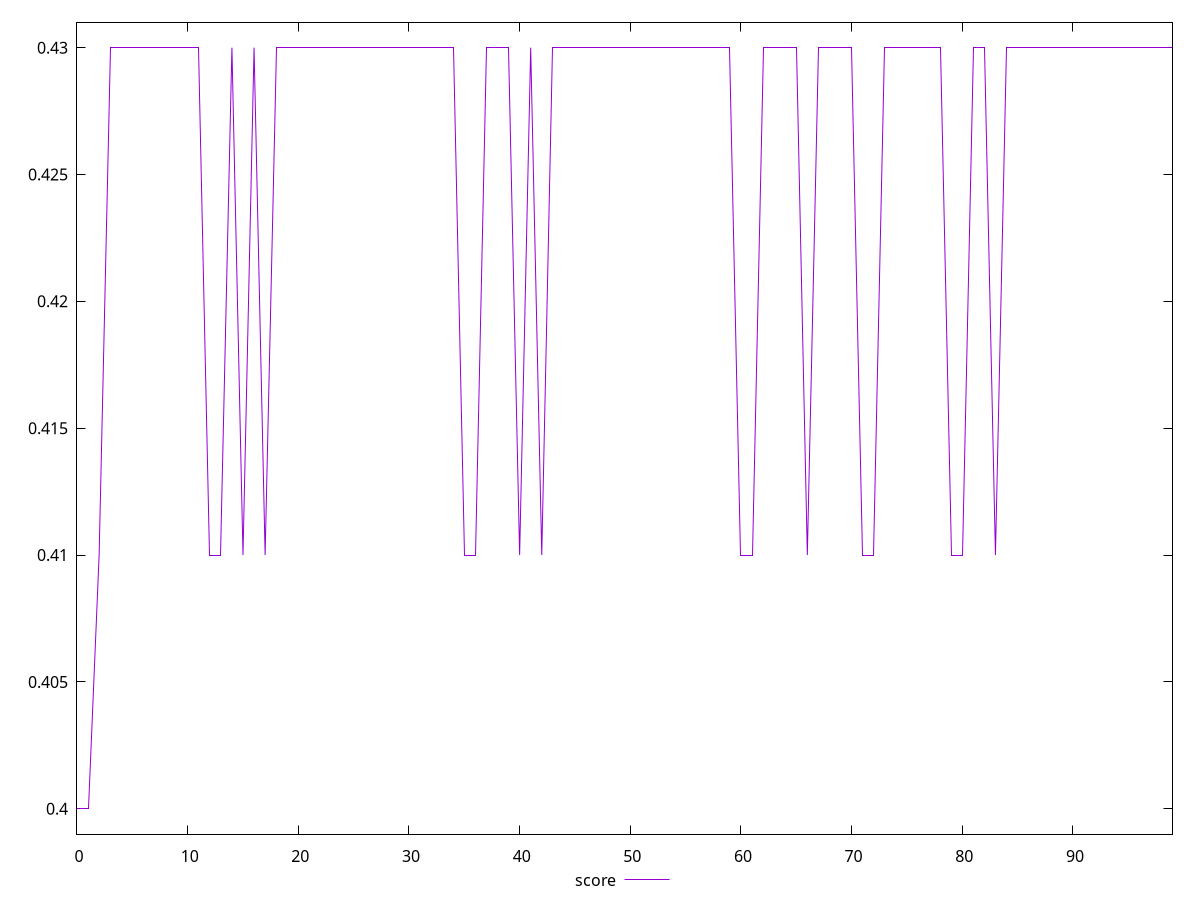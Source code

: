 reset

$score <<EOF
0 0.4
1 0.4
2 0.41
3 0.43
4 0.43
5 0.43
6 0.43
7 0.43
8 0.43
9 0.43
10 0.43
11 0.43
12 0.41
13 0.41
14 0.43
15 0.41
16 0.43
17 0.41
18 0.43
19 0.43
20 0.43
21 0.43
22 0.43
23 0.43
24 0.43
25 0.43
26 0.43
27 0.43
28 0.43
29 0.43
30 0.43
31 0.43
32 0.43
33 0.43
34 0.43
35 0.41
36 0.41
37 0.43
38 0.43
39 0.43
40 0.41
41 0.43
42 0.41
43 0.43
44 0.43
45 0.43
46 0.43
47 0.43
48 0.43
49 0.43
50 0.43
51 0.43
52 0.43
53 0.43
54 0.43
55 0.43
56 0.43
57 0.43
58 0.43
59 0.43
60 0.41
61 0.41
62 0.43
63 0.43
64 0.43
65 0.43
66 0.41
67 0.43
68 0.43
69 0.43
70 0.43
71 0.41
72 0.41
73 0.43
74 0.43
75 0.43
76 0.43
77 0.43
78 0.43
79 0.41
80 0.41
81 0.43
82 0.43
83 0.41
84 0.43
85 0.43
86 0.43
87 0.43
88 0.43
89 0.43
90 0.43
91 0.43
92 0.43
93 0.43
94 0.43
95 0.43
96 0.43
97 0.43
98 0.43
99 0.43
EOF

set key outside below
set xrange [0:99]
set yrange [0.399:0.431]
set trange [0.399:0.431]
set terminal svg size 640, 500 enhanced background rgb 'white'
set output "report_00019_2021-02-10T18-14-37.922Z//uses-text-compression/samples/pages+cached+noadtech+nomedia+nocss/score/values.svg"

plot $score title "score" with line

reset
